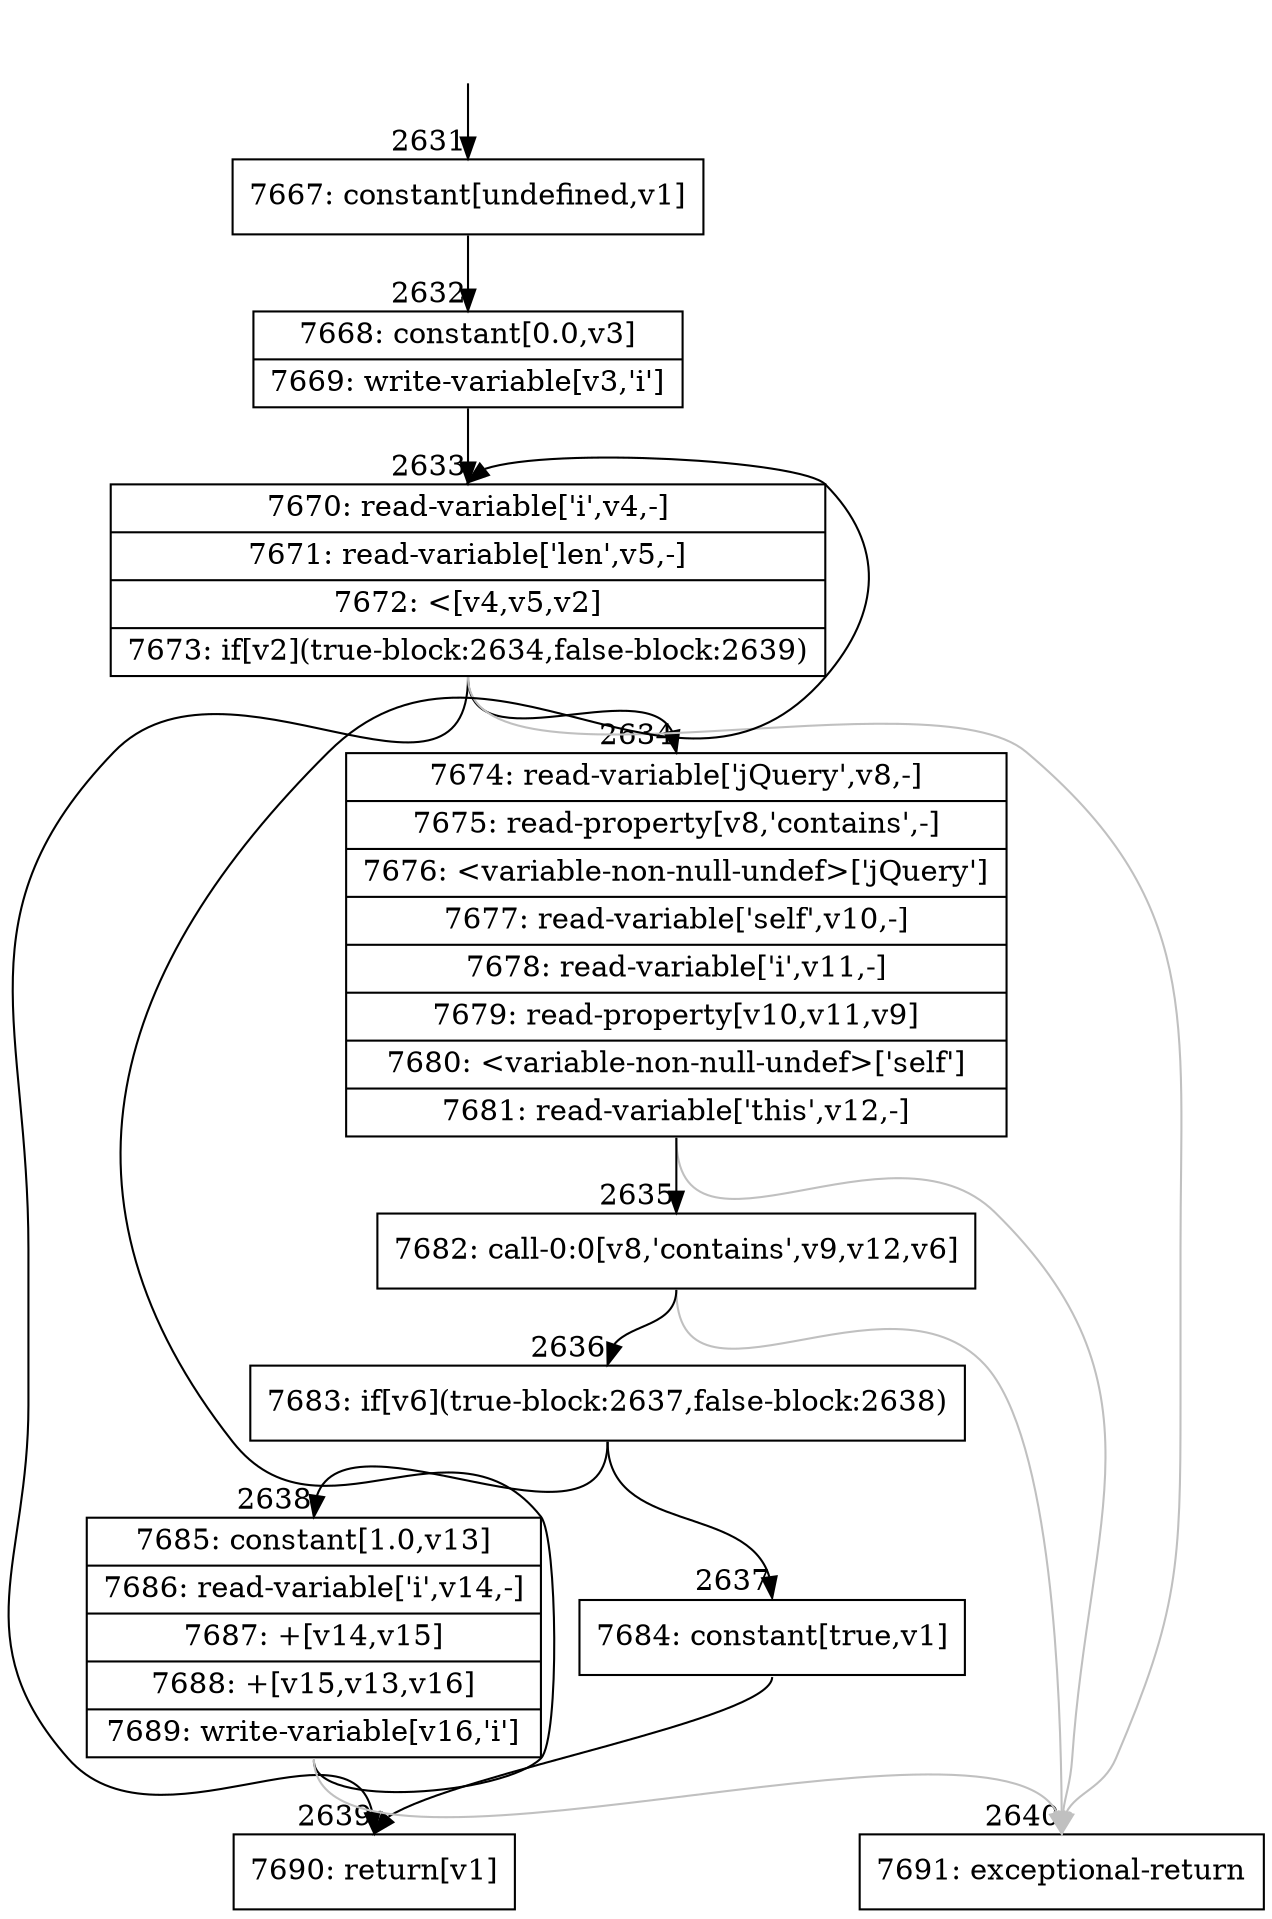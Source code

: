 digraph {
rankdir="TD"
BB_entry171[shape=none,label=""];
BB_entry171 -> BB2631 [tailport=s, headport=n, headlabel="    2631"]
BB2631 [shape=record label="{7667: constant[undefined,v1]}" ] 
BB2631 -> BB2632 [tailport=s, headport=n, headlabel="      2632"]
BB2632 [shape=record label="{7668: constant[0.0,v3]|7669: write-variable[v3,'i']}" ] 
BB2632 -> BB2633 [tailport=s, headport=n, headlabel="      2633"]
BB2633 [shape=record label="{7670: read-variable['i',v4,-]|7671: read-variable['len',v5,-]|7672: \<[v4,v5,v2]|7673: if[v2](true-block:2634,false-block:2639)}" ] 
BB2633 -> BB2634 [tailport=s, headport=n, headlabel="      2634"]
BB2633 -> BB2639 [tailport=s, headport=n, headlabel="      2639"]
BB2633 -> BB2640 [tailport=s, headport=n, color=gray, headlabel="      2640"]
BB2634 [shape=record label="{7674: read-variable['jQuery',v8,-]|7675: read-property[v8,'contains',-]|7676: \<variable-non-null-undef\>['jQuery']|7677: read-variable['self',v10,-]|7678: read-variable['i',v11,-]|7679: read-property[v10,v11,v9]|7680: \<variable-non-null-undef\>['self']|7681: read-variable['this',v12,-]}" ] 
BB2634 -> BB2635 [tailport=s, headport=n, headlabel="      2635"]
BB2634 -> BB2640 [tailport=s, headport=n, color=gray]
BB2635 [shape=record label="{7682: call-0:0[v8,'contains',v9,v12,v6]}" ] 
BB2635 -> BB2636 [tailport=s, headport=n, headlabel="      2636"]
BB2635 -> BB2640 [tailport=s, headport=n, color=gray]
BB2636 [shape=record label="{7683: if[v6](true-block:2637,false-block:2638)}" ] 
BB2636 -> BB2637 [tailport=s, headport=n, headlabel="      2637"]
BB2636 -> BB2638 [tailport=s, headport=n, headlabel="      2638"]
BB2637 [shape=record label="{7684: constant[true,v1]}" ] 
BB2637 -> BB2639 [tailport=s, headport=n]
BB2638 [shape=record label="{7685: constant[1.0,v13]|7686: read-variable['i',v14,-]|7687: +[v14,v15]|7688: +[v15,v13,v16]|7689: write-variable[v16,'i']}" ] 
BB2638 -> BB2633 [tailport=s, headport=n]
BB2638 -> BB2640 [tailport=s, headport=n, color=gray]
BB2639 [shape=record label="{7690: return[v1]}" ] 
BB2640 [shape=record label="{7691: exceptional-return}" ] 
}
